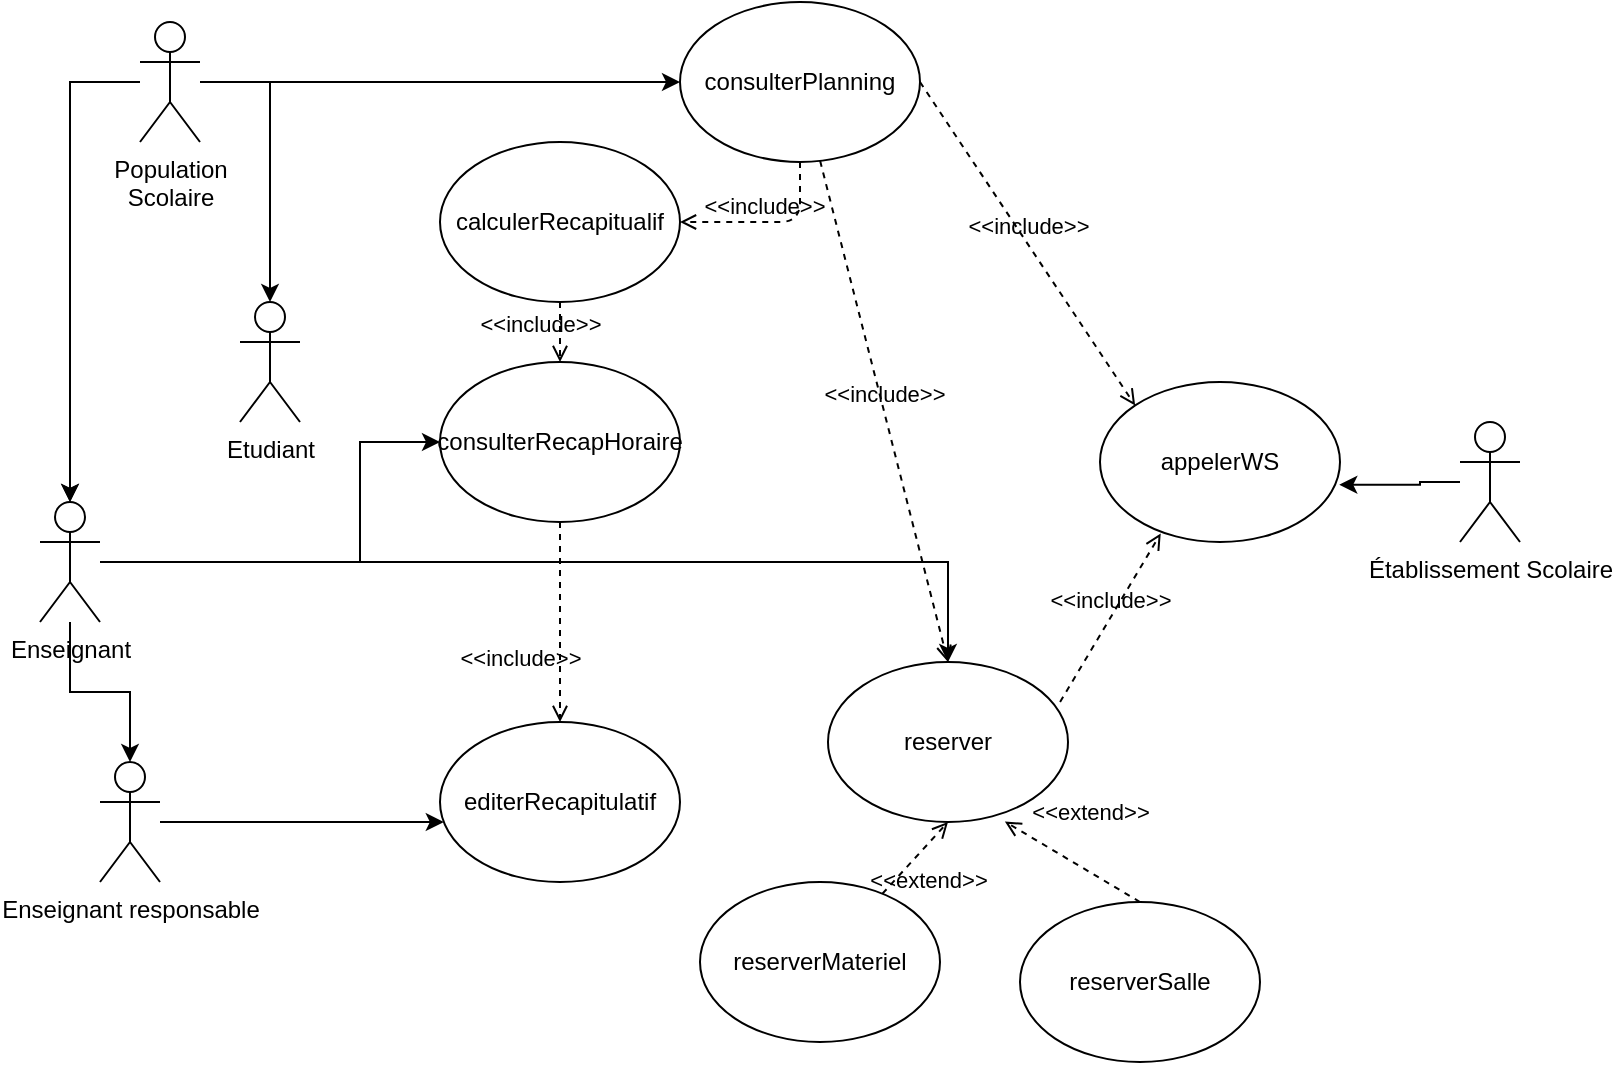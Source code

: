 <mxfile version="14.1.8" type="device"><diagram id="uH0txWardMTBMNAuwW8N" name="Page-1"><mxGraphModel dx="1264" dy="592" grid="1" gridSize="10" guides="1" tooltips="1" connect="1" arrows="1" fold="1" page="1" pageScale="1" pageWidth="827" pageHeight="1169" math="0" shadow="0"><root><mxCell id="0"/><mxCell id="1" parent="0"/><mxCell id="gZIagyUn7Qp-diA3KOGH-2" value="consulterPlanning" style="ellipse;whiteSpace=wrap;html=1;" vertex="1" parent="1"><mxGeometry x="340" y="210" width="120" height="80" as="geometry"/></mxCell><mxCell id="gZIagyUn7Qp-diA3KOGH-3" value="calculerRecapitualif" style="ellipse;whiteSpace=wrap;html=1;" vertex="1" parent="1"><mxGeometry x="220" y="280" width="120" height="80" as="geometry"/></mxCell><mxCell id="gZIagyUn7Qp-diA3KOGH-4" value="consulterRecapHoraire" style="ellipse;whiteSpace=wrap;html=1;" vertex="1" parent="1"><mxGeometry x="220" y="390" width="120" height="80" as="geometry"/></mxCell><mxCell id="gZIagyUn7Qp-diA3KOGH-5" value="editerRecapitulatif" style="ellipse;whiteSpace=wrap;html=1;" vertex="1" parent="1"><mxGeometry x="220" y="570" width="120" height="80" as="geometry"/></mxCell><mxCell id="gZIagyUn7Qp-diA3KOGH-6" value="reserverSalle" style="ellipse;whiteSpace=wrap;html=1;" vertex="1" parent="1"><mxGeometry x="510" y="660" width="120" height="80" as="geometry"/></mxCell><mxCell id="gZIagyUn7Qp-diA3KOGH-7" value="reserverMateriel" style="ellipse;whiteSpace=wrap;html=1;" vertex="1" parent="1"><mxGeometry x="350" y="650" width="120" height="80" as="geometry"/></mxCell><mxCell id="gZIagyUn7Qp-diA3KOGH-16" value="" style="edgeStyle=orthogonalEdgeStyle;rounded=0;orthogonalLoop=1;jettySize=auto;html=1;" edge="1" parent="1" source="gZIagyUn7Qp-diA3KOGH-8" target="gZIagyUn7Qp-diA3KOGH-15"><mxGeometry relative="1" as="geometry"/></mxCell><mxCell id="gZIagyUn7Qp-diA3KOGH-17" value="" style="edgeStyle=orthogonalEdgeStyle;rounded=0;orthogonalLoop=1;jettySize=auto;html=1;" edge="1" parent="1" source="gZIagyUn7Qp-diA3KOGH-8" target="gZIagyUn7Qp-diA3KOGH-15"><mxGeometry relative="1" as="geometry"/></mxCell><mxCell id="gZIagyUn7Qp-diA3KOGH-36" value="" style="edgeStyle=orthogonalEdgeStyle;rounded=0;orthogonalLoop=1;jettySize=auto;html=1;" edge="1" parent="1" source="gZIagyUn7Qp-diA3KOGH-8" target="gZIagyUn7Qp-diA3KOGH-18"><mxGeometry relative="1" as="geometry"/></mxCell><mxCell id="gZIagyUn7Qp-diA3KOGH-45" value="" style="edgeStyle=orthogonalEdgeStyle;rounded=0;orthogonalLoop=1;jettySize=auto;html=1;" edge="1" parent="1" source="gZIagyUn7Qp-diA3KOGH-8" target="gZIagyUn7Qp-diA3KOGH-2"><mxGeometry relative="1" as="geometry"/></mxCell><mxCell id="gZIagyUn7Qp-diA3KOGH-8" value="Population&lt;br&gt;Scolaire&lt;br&gt;" style="shape=umlActor;verticalLabelPosition=bottom;verticalAlign=top;html=1;" vertex="1" parent="1"><mxGeometry x="70" y="220" width="30" height="60" as="geometry"/></mxCell><mxCell id="gZIagyUn7Qp-diA3KOGH-23" value="" style="edgeStyle=orthogonalEdgeStyle;rounded=0;orthogonalLoop=1;jettySize=auto;html=1;entryX=0.5;entryY=0;entryDx=0;entryDy=0;" edge="1" parent="1" source="gZIagyUn7Qp-diA3KOGH-15" target="gZIagyUn7Qp-diA3KOGH-1"><mxGeometry relative="1" as="geometry"><Array as="points"><mxPoint x="474" y="490"/></Array></mxGeometry></mxCell><mxCell id="gZIagyUn7Qp-diA3KOGH-39" value="" style="edgeStyle=orthogonalEdgeStyle;rounded=0;orthogonalLoop=1;jettySize=auto;html=1;" edge="1" parent="1" source="gZIagyUn7Qp-diA3KOGH-15" target="gZIagyUn7Qp-diA3KOGH-22"><mxGeometry relative="1" as="geometry"/></mxCell><mxCell id="gZIagyUn7Qp-diA3KOGH-41" value="" style="edgeStyle=orthogonalEdgeStyle;rounded=0;orthogonalLoop=1;jettySize=auto;html=1;" edge="1" parent="1" source="gZIagyUn7Qp-diA3KOGH-15" target="gZIagyUn7Qp-diA3KOGH-4"><mxGeometry relative="1" as="geometry"><Array as="points"><mxPoint x="180" y="490"/><mxPoint x="180" y="430"/></Array></mxGeometry></mxCell><mxCell id="gZIagyUn7Qp-diA3KOGH-15" value="Enseignant" style="shape=umlActor;verticalLabelPosition=bottom;verticalAlign=top;html=1;" vertex="1" parent="1"><mxGeometry x="20" y="460" width="30" height="60" as="geometry"/></mxCell><mxCell id="gZIagyUn7Qp-diA3KOGH-18" value="Etudiant&lt;br&gt;" style="shape=umlActor;verticalLabelPosition=bottom;verticalAlign=top;html=1;" vertex="1" parent="1"><mxGeometry x="120" y="360" width="30" height="60" as="geometry"/></mxCell><mxCell id="gZIagyUn7Qp-diA3KOGH-26" value="" style="edgeStyle=orthogonalEdgeStyle;rounded=0;orthogonalLoop=1;jettySize=auto;html=1;" edge="1" parent="1" source="gZIagyUn7Qp-diA3KOGH-22" target="gZIagyUn7Qp-diA3KOGH-5"><mxGeometry relative="1" as="geometry"><Array as="points"><mxPoint x="150" y="620"/><mxPoint x="150" y="620"/></Array></mxGeometry></mxCell><mxCell id="gZIagyUn7Qp-diA3KOGH-22" value="Enseignant responsable&lt;br&gt;" style="shape=umlActor;verticalLabelPosition=bottom;verticalAlign=top;html=1;" vertex="1" parent="1"><mxGeometry x="50" y="590" width="30" height="60" as="geometry"/></mxCell><mxCell id="gZIagyUn7Qp-diA3KOGH-30" value="" style="edgeStyle=orthogonalEdgeStyle;rounded=0;orthogonalLoop=1;jettySize=auto;html=1;entryX=0.997;entryY=0.642;entryDx=0;entryDy=0;entryPerimeter=0;" edge="1" parent="1" source="gZIagyUn7Qp-diA3KOGH-27" target="gZIagyUn7Qp-diA3KOGH-28"><mxGeometry relative="1" as="geometry"><mxPoint x="715" y="410" as="targetPoint"/><Array as="points"><mxPoint x="710" y="450"/><mxPoint x="710" y="451"/></Array></mxGeometry></mxCell><mxCell id="gZIagyUn7Qp-diA3KOGH-27" value="Établissement Scolaire&lt;br&gt;" style="shape=umlActor;verticalLabelPosition=bottom;verticalAlign=top;html=1;" vertex="1" parent="1"><mxGeometry x="730" y="420" width="30" height="60" as="geometry"/></mxCell><mxCell id="gZIagyUn7Qp-diA3KOGH-28" value="appelerWS" style="ellipse;whiteSpace=wrap;html=1;" vertex="1" parent="1"><mxGeometry x="550" y="400" width="120" height="80" as="geometry"/></mxCell><mxCell id="gZIagyUn7Qp-diA3KOGH-31" value="&amp;lt;&amp;lt;extend&amp;gt;&amp;gt;" style="html=1;verticalAlign=bottom;labelBackgroundColor=none;endArrow=open;endFill=0;dashed=1;entryX=0.737;entryY=0.997;entryDx=0;entryDy=0;entryPerimeter=0;exitX=0.5;exitY=0;exitDx=0;exitDy=0;" edge="1" parent="1" source="gZIagyUn7Qp-diA3KOGH-6" target="gZIagyUn7Qp-diA3KOGH-1"><mxGeometry x="0.008" y="-18" width="160" relative="1" as="geometry"><mxPoint x="420" y="610" as="sourcePoint"/><mxPoint x="580" y="610" as="targetPoint"/><Array as="points"/><mxPoint as="offset"/></mxGeometry></mxCell><mxCell id="gZIagyUn7Qp-diA3KOGH-1" value="reserver" style="ellipse;whiteSpace=wrap;html=1;" vertex="1" parent="1"><mxGeometry x="414" y="540" width="120" height="80" as="geometry"/></mxCell><mxCell id="gZIagyUn7Qp-diA3KOGH-34" value="&amp;lt;&amp;lt;extend&amp;gt;&amp;gt;" style="html=1;verticalAlign=bottom;labelBackgroundColor=none;endArrow=open;endFill=0;dashed=1;entryX=0.5;entryY=1;entryDx=0;entryDy=0;" edge="1" parent="1" source="gZIagyUn7Qp-diA3KOGH-7" target="gZIagyUn7Qp-diA3KOGH-1"><mxGeometry x="-0.443" y="-18" width="160" relative="1" as="geometry"><mxPoint x="591.943" y="669.903" as="sourcePoint"/><mxPoint x="510" y="740" as="targetPoint"/><Array as="points"/><mxPoint as="offset"/></mxGeometry></mxCell><mxCell id="gZIagyUn7Qp-diA3KOGH-42" style="edgeStyle=orthogonalEdgeStyle;rounded=0;orthogonalLoop=1;jettySize=auto;html=1;exitX=0.5;exitY=1;exitDx=0;exitDy=0;" edge="1" parent="1" source="gZIagyUn7Qp-diA3KOGH-7" target="gZIagyUn7Qp-diA3KOGH-7"><mxGeometry relative="1" as="geometry"/></mxCell><mxCell id="gZIagyUn7Qp-diA3KOGH-44" value="&amp;lt;&amp;lt;include&amp;gt;&amp;gt;" style="html=1;verticalAlign=bottom;labelBackgroundColor=none;endArrow=open;endFill=0;dashed=1;entryX=0.253;entryY=0.947;entryDx=0;entryDy=0;entryPerimeter=0;exitX=0.967;exitY=0.25;exitDx=0;exitDy=0;exitPerimeter=0;" edge="1" parent="1" source="gZIagyUn7Qp-diA3KOGH-1" target="gZIagyUn7Qp-diA3KOGH-28"><mxGeometry width="160" relative="1" as="geometry"><mxPoint x="460" y="540" as="sourcePoint"/><mxPoint x="620" y="540" as="targetPoint"/></mxGeometry></mxCell><mxCell id="gZIagyUn7Qp-diA3KOGH-48" value="&amp;lt;&amp;lt;include&amp;gt;&amp;gt;" style="html=1;verticalAlign=bottom;labelBackgroundColor=none;endArrow=open;endFill=0;dashed=1;entryX=0.5;entryY=0;entryDx=0;entryDy=0;" edge="1" parent="1" source="gZIagyUn7Qp-diA3KOGH-2" target="gZIagyUn7Qp-diA3KOGH-1"><mxGeometry width="160" relative="1" as="geometry"><mxPoint x="370" y="370" as="sourcePoint"/><mxPoint x="530" y="370" as="targetPoint"/></mxGeometry></mxCell><mxCell id="gZIagyUn7Qp-diA3KOGH-50" value="&amp;lt;&amp;lt;include&amp;gt;&amp;gt;" style="html=1;verticalAlign=bottom;labelBackgroundColor=none;endArrow=open;endFill=0;dashed=1;entryX=0.5;entryY=0;entryDx=0;entryDy=0;" edge="1" parent="1" source="gZIagyUn7Qp-diA3KOGH-4" target="gZIagyUn7Qp-diA3KOGH-5"><mxGeometry x="0.538" y="-20" width="160" relative="1" as="geometry"><mxPoint x="330" y="440" as="sourcePoint"/><mxPoint x="490" y="440" as="targetPoint"/><Array as="points"/><mxPoint as="offset"/></mxGeometry></mxCell><mxCell id="gZIagyUn7Qp-diA3KOGH-51" value="&amp;lt;&amp;lt;include&amp;gt;&amp;gt;" style="html=1;verticalAlign=bottom;labelBackgroundColor=none;endArrow=open;endFill=0;dashed=1;exitX=1;exitY=0.5;exitDx=0;exitDy=0;entryX=0;entryY=0;entryDx=0;entryDy=0;" edge="1" parent="1" source="gZIagyUn7Qp-diA3KOGH-2" target="gZIagyUn7Qp-diA3KOGH-28"><mxGeometry width="160" relative="1" as="geometry"><mxPoint x="490" y="320" as="sourcePoint"/><mxPoint x="650" y="320" as="targetPoint"/></mxGeometry></mxCell><mxCell id="gZIagyUn7Qp-diA3KOGH-52" value="&amp;lt;&amp;lt;include&amp;gt;&amp;gt;" style="html=1;verticalAlign=bottom;labelBackgroundColor=none;endArrow=open;endFill=0;dashed=1;entryX=0.5;entryY=0;entryDx=0;entryDy=0;exitX=0.5;exitY=1;exitDx=0;exitDy=0;" edge="1" parent="1" source="gZIagyUn7Qp-diA3KOGH-3" target="gZIagyUn7Qp-diA3KOGH-4"><mxGeometry x="0.333" y="-10" width="160" relative="1" as="geometry"><mxPoint x="220" y="370" as="sourcePoint"/><mxPoint x="380" y="360" as="targetPoint"/><mxPoint as="offset"/></mxGeometry></mxCell><mxCell id="gZIagyUn7Qp-diA3KOGH-53" value="&amp;lt;&amp;lt;include&amp;gt;&amp;gt;" style="html=1;verticalAlign=bottom;labelBackgroundColor=none;endArrow=open;endFill=0;dashed=1;entryX=1;entryY=0.5;entryDx=0;entryDy=0;exitX=0.5;exitY=1;exitDx=0;exitDy=0;" edge="1" parent="1" source="gZIagyUn7Qp-diA3KOGH-2" target="gZIagyUn7Qp-diA3KOGH-3"><mxGeometry x="0.213" y="12" width="160" relative="1" as="geometry"><mxPoint x="300" y="350" as="sourcePoint"/><mxPoint x="460" y="350" as="targetPoint"/><Array as="points"><mxPoint x="400" y="320"/></Array><mxPoint x="6" y="-11" as="offset"/></mxGeometry></mxCell></root></mxGraphModel></diagram></mxfile>